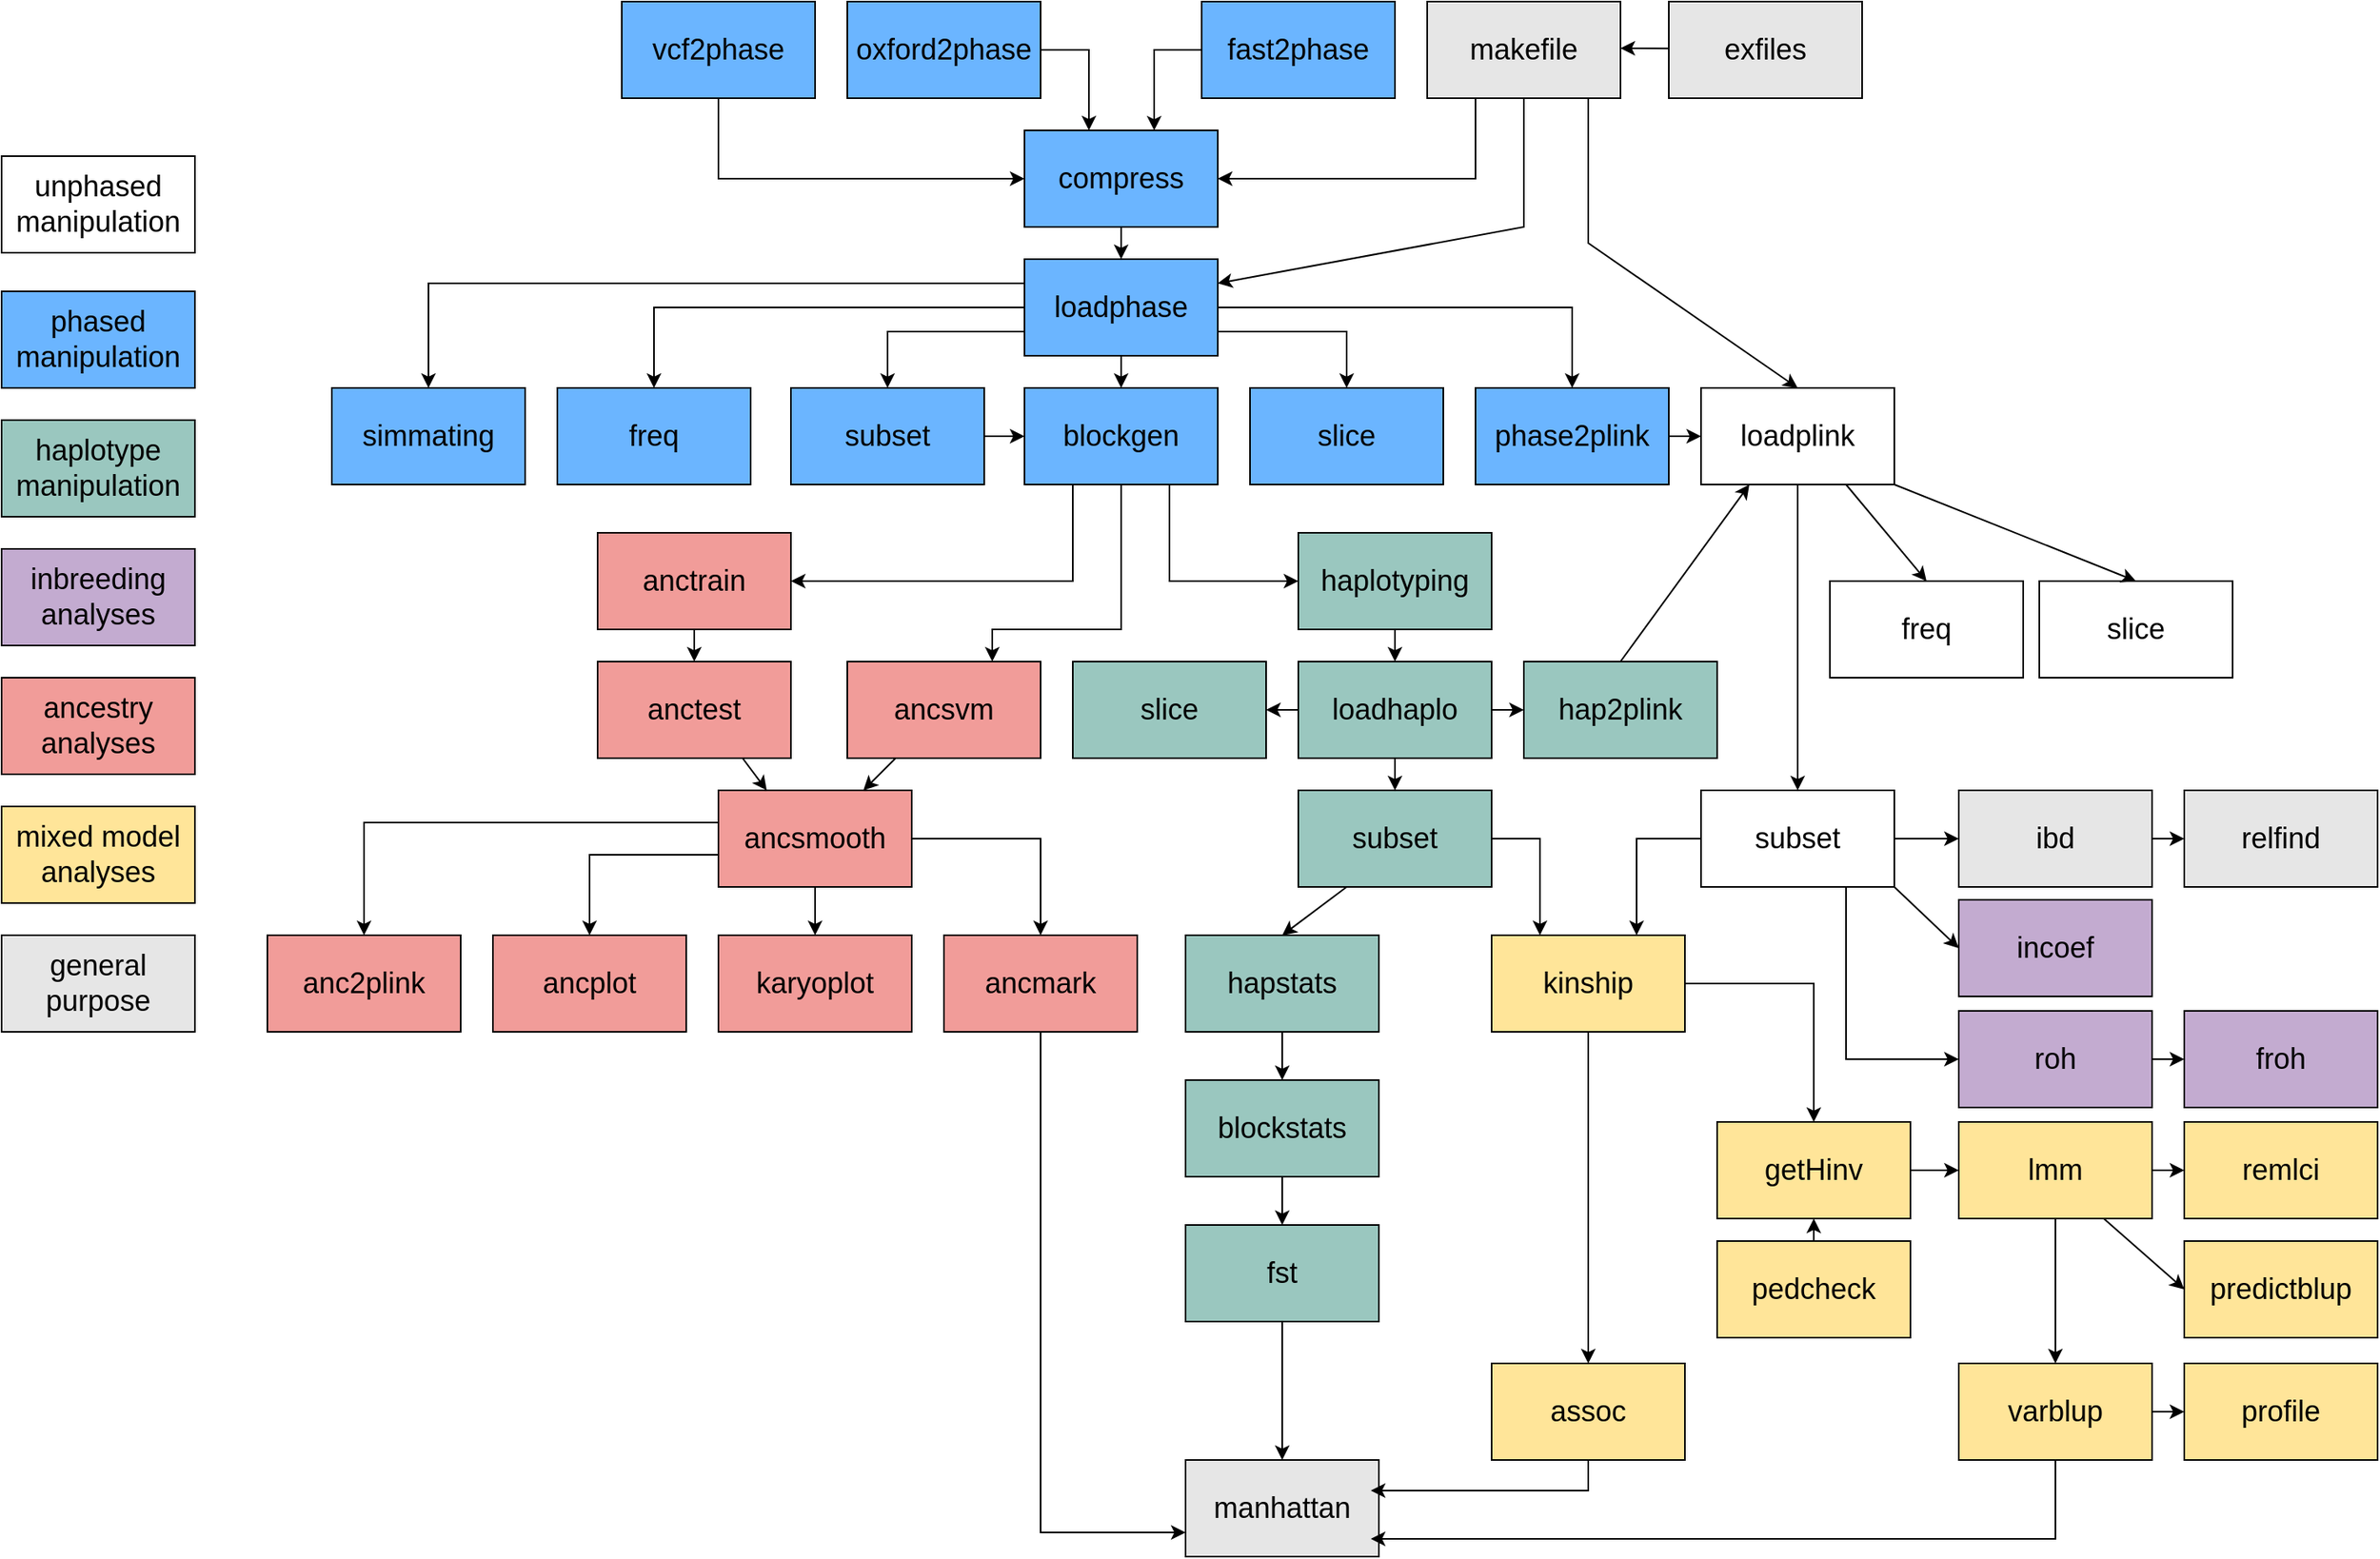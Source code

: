 <mxfile version="16.6.4" type="device"><diagram id="QX_X8f3MzkCJebXz9tnx" name="Page-1"><mxGraphModel dx="1720" dy="1129" grid="1" gridSize="10" guides="1" tooltips="1" connect="1" arrows="1" fold="1" page="1" pageScale="1" pageWidth="850" pageHeight="1100" math="0" shadow="0"><root><mxCell id="0"/><mxCell id="1" parent="0"/><mxCell id="POeb2t27RQVlVHplgw-3-40" style="edgeStyle=orthogonalEdgeStyle;rounded=0;orthogonalLoop=1;jettySize=auto;html=1;entryX=0;entryY=0.5;entryDx=0;entryDy=0;fontSize=18;" parent="1" target="POeb2t27RQVlVHplgw-3-4" edge="1"><mxGeometry relative="1" as="geometry"><Array as="points"><mxPoint x="565" y="130"/></Array><mxPoint x="565" y="80" as="sourcePoint"/></mxGeometry></mxCell><mxCell id="POeb2t27RQVlVHplgw-3-38" style="edgeStyle=orthogonalEdgeStyle;rounded=0;orthogonalLoop=1;jettySize=auto;html=1;exitX=1;exitY=0.5;exitDx=0;exitDy=0;fontSize=18;" parent="1" source="POeb2t27RQVlVHplgw-3-2" target="POeb2t27RQVlVHplgw-3-4" edge="1"><mxGeometry relative="1" as="geometry"><Array as="points"><mxPoint x="795" y="50"/></Array></mxGeometry></mxCell><mxCell id="POeb2t27RQVlVHplgw-3-2" value="oxford2phase" style="rounded=0;whiteSpace=wrap;html=1;fillColor=#6BB5FF;fontSize=18;" parent="1" vertex="1"><mxGeometry x="645" y="20" width="120" height="60" as="geometry"/></mxCell><mxCell id="POeb2t27RQVlVHplgw-3-3" value="fast2phase" style="rounded=0;whiteSpace=wrap;html=1;fillColor=#6BB5FF;fontSize=18;" parent="1" vertex="1"><mxGeometry x="865" y="20" width="120" height="60" as="geometry"/></mxCell><mxCell id="POeb2t27RQVlVHplgw-3-42" style="edgeStyle=orthogonalEdgeStyle;rounded=0;orthogonalLoop=1;jettySize=auto;html=1;exitX=0.5;exitY=1;exitDx=0;exitDy=0;entryX=0.5;entryY=0;entryDx=0;entryDy=0;fontSize=18;" parent="1" source="POeb2t27RQVlVHplgw-3-4" target="POeb2t27RQVlVHplgw-3-5" edge="1"><mxGeometry relative="1" as="geometry"/></mxCell><mxCell id="POeb2t27RQVlVHplgw-3-4" value="compress" style="rounded=0;whiteSpace=wrap;html=1;fillColor=#6BB5FF;fontSize=18;" parent="1" vertex="1"><mxGeometry x="755" y="100" width="120" height="60" as="geometry"/></mxCell><mxCell id="POeb2t27RQVlVHplgw-3-43" style="edgeStyle=orthogonalEdgeStyle;rounded=0;orthogonalLoop=1;jettySize=auto;html=1;exitX=0.5;exitY=1;exitDx=0;exitDy=0;entryX=0.5;entryY=0;entryDx=0;entryDy=0;fontSize=18;" parent="1" source="POeb2t27RQVlVHplgw-3-5" target="POeb2t27RQVlVHplgw-3-8" edge="1"><mxGeometry relative="1" as="geometry"/></mxCell><mxCell id="POeb2t27RQVlVHplgw-3-45" style="edgeStyle=orthogonalEdgeStyle;rounded=0;orthogonalLoop=1;jettySize=auto;html=1;exitX=0;exitY=0.75;exitDx=0;exitDy=0;entryX=0.5;entryY=0;entryDx=0;entryDy=0;fontSize=18;" parent="1" source="POeb2t27RQVlVHplgw-3-5" target="POeb2t27RQVlVHplgw-3-7" edge="1"><mxGeometry relative="1" as="geometry"/></mxCell><mxCell id="POeb2t27RQVlVHplgw-3-5" value="loadphase" style="rounded=0;whiteSpace=wrap;html=1;fillColor=#6BB5FF;fontSize=18;" parent="1" vertex="1"><mxGeometry x="755" y="180" width="120" height="60" as="geometry"/></mxCell><mxCell id="POeb2t27RQVlVHplgw-3-7" value="subset" style="rounded=0;whiteSpace=wrap;html=1;fillColor=#6BB5FF;fontSize=18;" parent="1" vertex="1"><mxGeometry x="610" y="260" width="120" height="60" as="geometry"/></mxCell><mxCell id="POeb2t27RQVlVHplgw-3-53" style="edgeStyle=orthogonalEdgeStyle;rounded=0;orthogonalLoop=1;jettySize=auto;html=1;exitX=0.25;exitY=1;exitDx=0;exitDy=0;entryX=1;entryY=0.5;entryDx=0;entryDy=0;fontSize=18;" parent="1" source="POeb2t27RQVlVHplgw-3-8" target="POeb2t27RQVlVHplgw-3-11" edge="1"><mxGeometry relative="1" as="geometry"><Array as="points"><mxPoint x="785" y="380"/></Array></mxGeometry></mxCell><mxCell id="POeb2t27RQVlVHplgw-3-8" value="blockgen" style="rounded=0;whiteSpace=wrap;html=1;fillColor=#6BB5FF;fontSize=18;" parent="1" vertex="1"><mxGeometry x="755" y="260" width="120" height="60" as="geometry"/></mxCell><mxCell id="POeb2t27RQVlVHplgw-3-59" style="edgeStyle=orthogonalEdgeStyle;rounded=0;orthogonalLoop=1;jettySize=auto;html=1;exitX=0.5;exitY=1;exitDx=0;exitDy=0;entryX=0.5;entryY=0;entryDx=0;entryDy=0;fontSize=18;" parent="1" source="POeb2t27RQVlVHplgw-3-10" target="POeb2t27RQVlVHplgw-3-17" edge="1"><mxGeometry relative="1" as="geometry"/></mxCell><mxCell id="POeb2t27RQVlVHplgw-3-10" value="haplotyping" style="rounded=0;whiteSpace=wrap;html=1;shadow=0;fillColor=#9AC7BF;fontSize=18;" parent="1" vertex="1"><mxGeometry x="925" y="350" width="120" height="60" as="geometry"/></mxCell><mxCell id="POeb2t27RQVlVHplgw-3-55" style="edgeStyle=orthogonalEdgeStyle;rounded=0;orthogonalLoop=1;jettySize=auto;html=1;exitX=0.5;exitY=1;exitDx=0;exitDy=0;fontSize=18;entryX=0.5;entryY=0;entryDx=0;entryDy=0;" parent="1" source="POeb2t27RQVlVHplgw-3-11" target="f0RsG4w_r5bLcKfivLVr-1" edge="1"><mxGeometry relative="1" as="geometry"/></mxCell><mxCell id="POeb2t27RQVlVHplgw-3-11" value="anctrain" style="rounded=0;whiteSpace=wrap;html=1;fillColor=#F19C99;fontSize=18;" parent="1" vertex="1"><mxGeometry x="490" y="350" width="120" height="60" as="geometry"/></mxCell><mxCell id="POeb2t27RQVlVHplgw-3-56" style="edgeStyle=orthogonalEdgeStyle;rounded=0;orthogonalLoop=1;jettySize=auto;html=1;exitX=0;exitY=1;exitDx=0;exitDy=0;entryX=0.5;entryY=0;entryDx=0;entryDy=0;fontSize=18;" parent="1" source="POeb2t27RQVlVHplgw-3-12" target="POeb2t27RQVlVHplgw-3-13" edge="1"><mxGeometry relative="1" as="geometry"><Array as="points"><mxPoint x="565" y="550"/><mxPoint x="485" y="550"/></Array></mxGeometry></mxCell><mxCell id="POeb2t27RQVlVHplgw-3-57" style="edgeStyle=orthogonalEdgeStyle;rounded=0;orthogonalLoop=1;jettySize=auto;html=1;exitX=0.5;exitY=1;exitDx=0;exitDy=0;entryX=0.5;entryY=0;entryDx=0;entryDy=0;fontSize=18;" parent="1" source="POeb2t27RQVlVHplgw-3-12" target="POeb2t27RQVlVHplgw-3-14" edge="1"><mxGeometry relative="1" as="geometry"/></mxCell><mxCell id="POeb2t27RQVlVHplgw-3-58" style="edgeStyle=orthogonalEdgeStyle;rounded=0;orthogonalLoop=1;jettySize=auto;html=1;exitX=1;exitY=0.5;exitDx=0;exitDy=0;entryX=0.5;entryY=0;entryDx=0;entryDy=0;fontSize=18;" parent="1" source="POeb2t27RQVlVHplgw-3-12" target="POeb2t27RQVlVHplgw-3-15" edge="1"><mxGeometry relative="1" as="geometry"/></mxCell><mxCell id="POeb2t27RQVlVHplgw-3-12" value="ancsmooth" style="rounded=0;whiteSpace=wrap;html=1;fillColor=#F19C99;fontSize=18;" parent="1" vertex="1"><mxGeometry x="565" y="510" width="120" height="60" as="geometry"/></mxCell><mxCell id="POeb2t27RQVlVHplgw-3-13" value="ancplot" style="rounded=0;whiteSpace=wrap;html=1;fillColor=#F19C99;fontSize=18;" parent="1" vertex="1"><mxGeometry x="425" y="600" width="120" height="60" as="geometry"/></mxCell><mxCell id="POeb2t27RQVlVHplgw-3-14" value="karyoplot" style="rounded=0;whiteSpace=wrap;html=1;fillColor=#F19C99;fontSize=18;" parent="1" vertex="1"><mxGeometry x="565" y="600" width="120" height="60" as="geometry"/></mxCell><mxCell id="POeb2t27RQVlVHplgw-3-15" value="ancmark" style="rounded=0;whiteSpace=wrap;html=1;fillColor=#F19C99;fontSize=18;" parent="1" vertex="1"><mxGeometry x="705" y="600" width="120" height="60" as="geometry"/></mxCell><mxCell id="POeb2t27RQVlVHplgw-3-16" value="manhattan" style="rounded=0;whiteSpace=wrap;html=1;fillColor=#E6E6E6;fontSize=18;" parent="1" vertex="1"><mxGeometry x="855" y="926" width="120" height="60" as="geometry"/></mxCell><mxCell id="POeb2t27RQVlVHplgw-3-60" style="edgeStyle=orthogonalEdgeStyle;rounded=0;orthogonalLoop=1;jettySize=auto;html=1;exitX=0.5;exitY=1;exitDx=0;exitDy=0;entryX=0.5;entryY=0;entryDx=0;entryDy=0;fontSize=18;" parent="1" source="POeb2t27RQVlVHplgw-3-17" target="POeb2t27RQVlVHplgw-3-23" edge="1"><mxGeometry relative="1" as="geometry"/></mxCell><mxCell id="POeb2t27RQVlVHplgw-3-17" value="loadhaplo" style="rounded=0;whiteSpace=wrap;html=1;shadow=0;fillColor=#9AC7BF;fontSize=18;" parent="1" vertex="1"><mxGeometry x="925" y="430" width="120" height="60" as="geometry"/></mxCell><mxCell id="POeb2t27RQVlVHplgw-3-18" value="slice" style="rounded=0;whiteSpace=wrap;html=1;shadow=0;fillColor=#9AC7BF;fontSize=18;" parent="1" vertex="1"><mxGeometry x="785" y="430" width="120" height="60" as="geometry"/></mxCell><mxCell id="POeb2t27RQVlVHplgw-3-63" style="edgeStyle=orthogonalEdgeStyle;rounded=0;orthogonalLoop=1;jettySize=auto;html=1;exitX=0.5;exitY=1;exitDx=0;exitDy=0;fontSize=18;" parent="1" source="POeb2t27RQVlVHplgw-3-20" target="POeb2t27RQVlVHplgw-3-21" edge="1"><mxGeometry relative="1" as="geometry"/></mxCell><mxCell id="POeb2t27RQVlVHplgw-3-67" style="edgeStyle=orthogonalEdgeStyle;rounded=0;orthogonalLoop=1;jettySize=auto;html=1;exitX=0.5;exitY=1;exitDx=0;exitDy=0;entryX=0.5;entryY=0;entryDx=0;entryDy=0;fontSize=18;" parent="1" source="POeb2t27RQVlVHplgw-3-21" target="POeb2t27RQVlVHplgw-3-22" edge="1"><mxGeometry relative="1" as="geometry"/></mxCell><mxCell id="POeb2t27RQVlVHplgw-3-21" value="blockstats" style="rounded=0;whiteSpace=wrap;html=1;shadow=0;fillColor=#9AC7BF;fontSize=18;" parent="1" vertex="1"><mxGeometry x="855" y="690" width="120" height="60" as="geometry"/></mxCell><mxCell id="POeb2t27RQVlVHplgw-3-22" value="fst" style="rounded=0;whiteSpace=wrap;html=1;shadow=0;fillColor=#9AC7BF;fontSize=18;" parent="1" vertex="1"><mxGeometry x="855" y="780" width="120" height="60" as="geometry"/></mxCell><mxCell id="POeb2t27RQVlVHplgw-3-23" value="subset" style="rounded=0;whiteSpace=wrap;html=1;shadow=0;fillColor=#9AC7BF;fontSize=18;" parent="1" vertex="1"><mxGeometry x="925" y="510" width="120" height="60" as="geometry"/></mxCell><mxCell id="POeb2t27RQVlVHplgw-3-24" value="kinship" style="rounded=0;whiteSpace=wrap;html=1;fillColor=#FFE599;fontSize=18;" parent="1" vertex="1"><mxGeometry x="1045" y="600" width="120" height="60" as="geometry"/></mxCell><mxCell id="POeb2t27RQVlVHplgw-3-75" style="edgeStyle=orthogonalEdgeStyle;rounded=0;orthogonalLoop=1;jettySize=auto;html=1;exitX=1;exitY=0.5;exitDx=0;exitDy=0;entryX=0;entryY=0.5;entryDx=0;entryDy=0;fontSize=18;" parent="1" source="POeb2t27RQVlVHplgw-3-27" target="POeb2t27RQVlVHplgw-3-28" edge="1"><mxGeometry relative="1" as="geometry"/></mxCell><mxCell id="POeb2t27RQVlVHplgw-3-27" value="varblup" style="rounded=0;whiteSpace=wrap;html=1;fillColor=#FFE599;fontSize=18;" parent="1" vertex="1"><mxGeometry x="1335" y="866" width="120" height="60" as="geometry"/></mxCell><mxCell id="POeb2t27RQVlVHplgw-3-28" value="profile" style="rounded=0;whiteSpace=wrap;html=1;fillColor=#FFE599;fontSize=18;" parent="1" vertex="1"><mxGeometry x="1475" y="866" width="120" height="60" as="geometry"/></mxCell><mxCell id="POeb2t27RQVlVHplgw-3-29" value="lmm" style="rounded=0;whiteSpace=wrap;html=1;fillColor=#FFE599;fontSize=18;" parent="1" vertex="1"><mxGeometry x="1335" y="716" width="120" height="60" as="geometry"/></mxCell><mxCell id="POeb2t27RQVlVHplgw-3-76" style="edgeStyle=orthogonalEdgeStyle;rounded=0;orthogonalLoop=1;jettySize=auto;html=1;exitX=1;exitY=0.5;exitDx=0;exitDy=0;entryX=0;entryY=0.5;entryDx=0;entryDy=0;fontSize=18;" parent="1" source="POeb2t27RQVlVHplgw-3-30" target="POeb2t27RQVlVHplgw-3-29" edge="1"><mxGeometry relative="1" as="geometry"/></mxCell><mxCell id="POeb2t27RQVlVHplgw-3-30" value="getHinv" style="rounded=0;whiteSpace=wrap;html=1;fillColor=#FFE599;fontSize=18;" parent="1" vertex="1"><mxGeometry x="1185" y="716" width="120" height="60" as="geometry"/></mxCell><mxCell id="POeb2t27RQVlVHplgw-3-31" value="assoc" style="rounded=0;whiteSpace=wrap;html=1;fillColor=#FFE599;fontSize=18;" parent="1" vertex="1"><mxGeometry x="1045" y="866" width="120" height="60" as="geometry"/></mxCell><mxCell id="POeb2t27RQVlVHplgw-3-95" value="phased&lt;br&gt;manipulation" style="rounded=0;whiteSpace=wrap;html=1;fillColor=#6BB5FF;fontSize=18;" parent="1" vertex="1"><mxGeometry x="120" y="200" width="120" height="60" as="geometry"/></mxCell><mxCell id="POeb2t27RQVlVHplgw-3-96" value="ancestry analyses" style="rounded=0;whiteSpace=wrap;html=1;fillColor=#F19C99;fontSize=18;" parent="1" vertex="1"><mxGeometry x="120" y="440" width="120" height="60" as="geometry"/></mxCell><mxCell id="POeb2t27RQVlVHplgw-3-97" value="haplotype&lt;br&gt;manipulation" style="rounded=0;whiteSpace=wrap;html=1;shadow=0;fillColor=#9AC7BF;fontSize=18;" parent="1" vertex="1"><mxGeometry x="120" y="280" width="120" height="60" as="geometry"/></mxCell><mxCell id="POeb2t27RQVlVHplgw-3-98" value="mixed model analyses" style="rounded=0;whiteSpace=wrap;html=1;fillColor=#FFE599;fontSize=18;" parent="1" vertex="1"><mxGeometry x="120" y="520" width="120" height="60" as="geometry"/></mxCell><mxCell id="POeb2t27RQVlVHplgw-3-99" value="general purpose" style="rounded=0;whiteSpace=wrap;html=1;fillColor=#E6E6E6;fontSize=18;" parent="1" vertex="1"><mxGeometry x="120" y="600" width="120" height="60" as="geometry"/></mxCell><mxCell id="HH6pCm01p-pz0Nobk4by-1" value="makefile" style="rounded=0;whiteSpace=wrap;html=1;fillColor=#E6E6E6;fontSize=18;" parent="1" vertex="1"><mxGeometry x="1005" y="20" width="120" height="60" as="geometry"/></mxCell><mxCell id="HH6pCm01p-pz0Nobk4by-2" style="edgeStyle=orthogonalEdgeStyle;rounded=0;orthogonalLoop=1;jettySize=auto;html=1;exitX=0.25;exitY=1;exitDx=0;exitDy=0;entryX=1;entryY=0.5;entryDx=0;entryDy=0;fontSize=18;" parent="1" source="HH6pCm01p-pz0Nobk4by-1" target="POeb2t27RQVlVHplgw-3-4" edge="1"><mxGeometry relative="1" as="geometry"><mxPoint x="1105" y="115" as="sourcePoint"/><mxPoint x="1020" y="165" as="targetPoint"/></mxGeometry></mxCell><mxCell id="HH6pCm01p-pz0Nobk4by-5" style="edgeStyle=orthogonalEdgeStyle;rounded=0;orthogonalLoop=1;jettySize=auto;html=1;exitX=0;exitY=0.5;exitDx=0;exitDy=0;fontSize=18;entryX=0.671;entryY=0.001;entryDx=0;entryDy=0;entryPerimeter=0;" parent="1" source="POeb2t27RQVlVHplgw-3-3" target="POeb2t27RQVlVHplgw-3-4" edge="1"><mxGeometry relative="1" as="geometry"><mxPoint x="815" y="50" as="sourcePoint"/><mxPoint x="827" y="90" as="targetPoint"/><Array as="points"><mxPoint x="836" y="50"/></Array></mxGeometry></mxCell><mxCell id="E7rz3GvTKsfJ2F4Y0HqE-1" value="anc2plink" style="rounded=0;whiteSpace=wrap;html=1;fillColor=#F19C99;fontSize=18;" parent="1" vertex="1"><mxGeometry x="285" y="600" width="120" height="60" as="geometry"/></mxCell><mxCell id="E7rz3GvTKsfJ2F4Y0HqE-2" style="edgeStyle=orthogonalEdgeStyle;rounded=0;orthogonalLoop=1;jettySize=auto;html=1;entryX=0.5;entryY=0;entryDx=0;entryDy=0;fontSize=18;" parent="1" target="E7rz3GvTKsfJ2F4Y0HqE-1" edge="1"><mxGeometry relative="1" as="geometry"><Array as="points"><mxPoint x="565" y="530"/><mxPoint x="345" y="530"/></Array><mxPoint x="565" y="530" as="sourcePoint"/><mxPoint x="485" y="470" as="targetPoint"/></mxGeometry></mxCell><mxCell id="f0RsG4w_r5bLcKfivLVr-1" value="anctest" style="rounded=0;whiteSpace=wrap;html=1;fillColor=#F19C99;fontSize=18;" parent="1" vertex="1"><mxGeometry x="490" y="430" width="120" height="60" as="geometry"/></mxCell><mxCell id="f0RsG4w_r5bLcKfivLVr-4" value="ancsvm" style="rounded=0;whiteSpace=wrap;html=1;fillColor=#F19C99;fontSize=18;" parent="1" vertex="1"><mxGeometry x="645" y="430" width="120" height="60" as="geometry"/></mxCell><mxCell id="f0RsG4w_r5bLcKfivLVr-8" style="edgeStyle=orthogonalEdgeStyle;rounded=0;orthogonalLoop=1;jettySize=auto;html=1;exitX=0.5;exitY=1;exitDx=0;exitDy=0;entryX=0.75;entryY=0;entryDx=0;entryDy=0;fontSize=18;" parent="1" source="POeb2t27RQVlVHplgw-3-8" target="f0RsG4w_r5bLcKfivLVr-4" edge="1"><mxGeometry relative="1" as="geometry"><mxPoint x="798.92" y="320" as="sourcePoint"/><mxPoint x="625.0" y="380" as="targetPoint"/><Array as="points"><mxPoint x="815" y="410"/><mxPoint x="735" y="410"/></Array></mxGeometry></mxCell><mxCell id="f0RsG4w_r5bLcKfivLVr-12" value="" style="endArrow=classic;html=1;entryX=0.25;entryY=0;entryDx=0;entryDy=0;exitX=0.75;exitY=1;exitDx=0;exitDy=0;" parent="1" source="f0RsG4w_r5bLcKfivLVr-1" target="POeb2t27RQVlVHplgw-3-12" edge="1"><mxGeometry width="50" height="50" relative="1" as="geometry"><mxPoint x="585" y="490" as="sourcePoint"/><mxPoint x="635" y="440" as="targetPoint"/></mxGeometry></mxCell><mxCell id="f0RsG4w_r5bLcKfivLVr-13" value="" style="endArrow=classic;html=1;entryX=0.75;entryY=0;entryDx=0;entryDy=0;exitX=0.25;exitY=1;exitDx=0;exitDy=0;" parent="1" source="f0RsG4w_r5bLcKfivLVr-4" target="POeb2t27RQVlVHplgw-3-12" edge="1"><mxGeometry width="50" height="50" relative="1" as="geometry"><mxPoint x="645" y="510" as="sourcePoint"/><mxPoint x="695" y="460" as="targetPoint"/></mxGeometry></mxCell><mxCell id="iTD4pwH6xwFsFZzVIsax-1" value="phase2plink" style="rounded=0;whiteSpace=wrap;html=1;fillColor=#6BB5FF;fontSize=18;" parent="1" vertex="1"><mxGeometry x="1035" y="260" width="120" height="60" as="geometry"/></mxCell><mxCell id="iTD4pwH6xwFsFZzVIsax-4" value="exfiles" style="rounded=0;whiteSpace=wrap;html=1;fillColor=#E6E6E6;fontSize=18;" parent="1" vertex="1"><mxGeometry x="1155" y="20" width="120" height="60" as="geometry"/></mxCell><mxCell id="iTD4pwH6xwFsFZzVIsax-7" value="" style="endArrow=classic;html=1;rounded=0;" parent="1" edge="1"><mxGeometry width="50" height="50" relative="1" as="geometry"><mxPoint x="1155" y="49.09" as="sourcePoint"/><mxPoint x="1125" y="49" as="targetPoint"/></mxGeometry></mxCell><mxCell id="iTD4pwH6xwFsFZzVIsax-8" value="unphased&lt;br&gt;manipulation" style="rounded=0;whiteSpace=wrap;html=1;fillColor=#FFFFFF;fontSize=18;" parent="1" vertex="1"><mxGeometry x="120" y="116" width="120" height="60" as="geometry"/></mxCell><mxCell id="iTD4pwH6xwFsFZzVIsax-9" value="loadplink" style="rounded=0;whiteSpace=wrap;html=1;fontSize=18;" parent="1" vertex="1"><mxGeometry x="1175" y="260" width="120" height="60" as="geometry"/></mxCell><mxCell id="iTD4pwH6xwFsFZzVIsax-10" value="vcf2phase" style="rounded=0;whiteSpace=wrap;html=1;fillColor=#6BB5FF;fontSize=18;" parent="1" vertex="1"><mxGeometry x="505" y="20" width="120" height="60" as="geometry"/></mxCell><mxCell id="iTD4pwH6xwFsFZzVIsax-17" value="" style="endArrow=classic;html=1;rounded=0;exitX=0.75;exitY=1;exitDx=0;exitDy=0;entryX=0;entryY=0.5;entryDx=0;entryDy=0;" parent="1" source="POeb2t27RQVlVHplgw-3-8" target="POeb2t27RQVlVHplgw-3-10" edge="1"><mxGeometry width="50" height="50" relative="1" as="geometry"><mxPoint x="860" y="320" as="sourcePoint"/><mxPoint x="860" y="350" as="targetPoint"/><Array as="points"><mxPoint x="845" y="380"/></Array></mxGeometry></mxCell><mxCell id="iTD4pwH6xwFsFZzVIsax-18" value="freq" style="rounded=0;whiteSpace=wrap;html=1;fillColor=#6BB5FF;fontSize=18;" parent="1" vertex="1"><mxGeometry x="465" y="260" width="120" height="60" as="geometry"/></mxCell><mxCell id="POeb2t27RQVlVHplgw-3-20" value="hapstats" style="rounded=0;whiteSpace=wrap;html=1;shadow=0;fillColor=#9AC7BF;fontSize=18;" parent="1" vertex="1"><mxGeometry x="855" y="600" width="120" height="60" as="geometry"/></mxCell><mxCell id="iTD4pwH6xwFsFZzVIsax-26" value="" style="endArrow=classic;html=1;rounded=0;exitX=0;exitY=0.5;exitDx=0;exitDy=0;entryX=0.5;entryY=0;entryDx=0;entryDy=0;" parent="1" source="POeb2t27RQVlVHplgw-3-5" target="iTD4pwH6xwFsFZzVIsax-18" edge="1"><mxGeometry width="50" height="50" relative="1" as="geometry"><mxPoint x="885" y="440" as="sourcePoint"/><mxPoint x="935" y="390" as="targetPoint"/><Array as="points"><mxPoint x="525" y="210"/></Array></mxGeometry></mxCell><mxCell id="iTD4pwH6xwFsFZzVIsax-33" value="" style="endArrow=classic;html=1;rounded=0;exitX=0;exitY=0.5;exitDx=0;exitDy=0;entryX=1;entryY=0.5;entryDx=0;entryDy=0;" parent="1" source="POeb2t27RQVlVHplgw-3-17" edge="1"><mxGeometry width="50" height="50" relative="1" as="geometry"><mxPoint x="955" y="580" as="sourcePoint"/><mxPoint x="905" y="460" as="targetPoint"/></mxGeometry></mxCell><mxCell id="iTD4pwH6xwFsFZzVIsax-37" value="slice" style="rounded=0;whiteSpace=wrap;html=1;fillColor=#6BB5FF;fontSize=18;" parent="1" vertex="1"><mxGeometry x="895" y="260" width="120" height="60" as="geometry"/></mxCell><mxCell id="iTD4pwH6xwFsFZzVIsax-38" value="simmating" style="rounded=0;whiteSpace=wrap;html=1;fillColor=#6BB5FF;fontSize=18;" parent="1" vertex="1"><mxGeometry x="325" y="260" width="120" height="60" as="geometry"/></mxCell><mxCell id="iTD4pwH6xwFsFZzVIsax-39" value="" style="endArrow=classic;html=1;rounded=0;exitX=0;exitY=0.25;exitDx=0;exitDy=0;entryX=0.5;entryY=0;entryDx=0;entryDy=0;" parent="1" source="POeb2t27RQVlVHplgw-3-5" target="iTD4pwH6xwFsFZzVIsax-38" edge="1"><mxGeometry width="50" height="50" relative="1" as="geometry"><mxPoint x="875" y="530" as="sourcePoint"/><mxPoint x="925" y="480" as="targetPoint"/><Array as="points"><mxPoint x="385" y="195"/></Array></mxGeometry></mxCell><mxCell id="iTD4pwH6xwFsFZzVIsax-40" value="" style="endArrow=classic;html=1;rounded=0;exitX=1;exitY=0.75;exitDx=0;exitDy=0;entryX=0.5;entryY=0;entryDx=0;entryDy=0;" parent="1" source="POeb2t27RQVlVHplgw-3-5" target="iTD4pwH6xwFsFZzVIsax-37" edge="1"><mxGeometry width="50" height="50" relative="1" as="geometry"><mxPoint x="875" y="530" as="sourcePoint"/><mxPoint x="925" y="480" as="targetPoint"/><Array as="points"><mxPoint x="955" y="225"/></Array></mxGeometry></mxCell><mxCell id="iTD4pwH6xwFsFZzVIsax-41" value="" style="endArrow=classic;html=1;rounded=0;exitX=1;exitY=0.5;exitDx=0;exitDy=0;entryX=0.5;entryY=0;entryDx=0;entryDy=0;" parent="1" source="POeb2t27RQVlVHplgw-3-5" target="iTD4pwH6xwFsFZzVIsax-1" edge="1"><mxGeometry width="50" height="50" relative="1" as="geometry"><mxPoint x="875" y="530" as="sourcePoint"/><mxPoint x="925" y="480" as="targetPoint"/><Array as="points"><mxPoint x="1095" y="210"/></Array></mxGeometry></mxCell><mxCell id="iTD4pwH6xwFsFZzVIsax-42" value="" style="endArrow=classic;html=1;rounded=0;entryX=0.5;entryY=0;entryDx=0;entryDy=0;" parent="1" target="iTD4pwH6xwFsFZzVIsax-9" edge="1"><mxGeometry width="50" height="50" relative="1" as="geometry"><mxPoint x="1105" y="80" as="sourcePoint"/><mxPoint x="925" y="480" as="targetPoint"/><Array as="points"><mxPoint x="1105" y="170"/></Array></mxGeometry></mxCell><mxCell id="iTD4pwH6xwFsFZzVIsax-43" value="" style="endArrow=classic;html=1;rounded=0;exitX=1;exitY=0.5;exitDx=0;exitDy=0;entryX=0;entryY=0.5;entryDx=0;entryDy=0;" parent="1" source="iTD4pwH6xwFsFZzVIsax-1" target="iTD4pwH6xwFsFZzVIsax-9" edge="1"><mxGeometry width="50" height="50" relative="1" as="geometry"><mxPoint x="875" y="530" as="sourcePoint"/><mxPoint x="925" y="480" as="targetPoint"/></mxGeometry></mxCell><mxCell id="iTD4pwH6xwFsFZzVIsax-44" value="subset" style="rounded=0;whiteSpace=wrap;html=1;fontSize=18;" parent="1" vertex="1"><mxGeometry x="1175" y="510" width="120" height="60" as="geometry"/></mxCell><mxCell id="iTD4pwH6xwFsFZzVIsax-45" value="" style="endArrow=classic;html=1;rounded=0;exitX=0.5;exitY=1;exitDx=0;exitDy=0;" parent="1" source="iTD4pwH6xwFsFZzVIsax-9" target="iTD4pwH6xwFsFZzVIsax-44" edge="1"><mxGeometry width="50" height="50" relative="1" as="geometry"><mxPoint x="885" y="530" as="sourcePoint"/><mxPoint x="935" y="480" as="targetPoint"/></mxGeometry></mxCell><mxCell id="iTD4pwH6xwFsFZzVIsax-46" value="" style="endArrow=classic;html=1;rounded=0;exitX=0.25;exitY=1;exitDx=0;exitDy=0;entryX=0.5;entryY=0;entryDx=0;entryDy=0;" parent="1" source="POeb2t27RQVlVHplgw-3-23" target="POeb2t27RQVlVHplgw-3-20" edge="1"><mxGeometry width="50" height="50" relative="1" as="geometry"><mxPoint x="885" y="530" as="sourcePoint"/><mxPoint x="935" y="480" as="targetPoint"/></mxGeometry></mxCell><mxCell id="iTD4pwH6xwFsFZzVIsax-47" value="" style="endArrow=classic;html=1;rounded=0;exitX=1;exitY=0.5;exitDx=0;exitDy=0;entryX=0.25;entryY=0;entryDx=0;entryDy=0;" parent="1" source="POeb2t27RQVlVHplgw-3-23" target="POeb2t27RQVlVHplgw-3-24" edge="1"><mxGeometry width="50" height="50" relative="1" as="geometry"><mxPoint x="885" y="530" as="sourcePoint"/><mxPoint x="935" y="480" as="targetPoint"/><Array as="points"><mxPoint x="1075" y="540"/></Array></mxGeometry></mxCell><mxCell id="iTD4pwH6xwFsFZzVIsax-48" value="" style="endArrow=classic;html=1;rounded=0;exitX=0;exitY=0.5;exitDx=0;exitDy=0;entryX=0.75;entryY=0;entryDx=0;entryDy=0;" parent="1" source="iTD4pwH6xwFsFZzVIsax-44" target="POeb2t27RQVlVHplgw-3-24" edge="1"><mxGeometry width="50" height="50" relative="1" as="geometry"><mxPoint x="885" y="530" as="sourcePoint"/><mxPoint x="935" y="480" as="targetPoint"/><Array as="points"><mxPoint x="1135" y="540"/></Array></mxGeometry></mxCell><mxCell id="iTD4pwH6xwFsFZzVIsax-49" value="" style="endArrow=classic;html=1;rounded=0;exitX=0.5;exitY=1;exitDx=0;exitDy=0;entryX=0.5;entryY=0;entryDx=0;entryDy=0;" parent="1" source="POeb2t27RQVlVHplgw-3-24" target="POeb2t27RQVlVHplgw-3-31" edge="1"><mxGeometry width="50" height="50" relative="1" as="geometry"><mxPoint x="885" y="660" as="sourcePoint"/><mxPoint x="1105" y="690" as="targetPoint"/><Array as="points"/></mxGeometry></mxCell><mxCell id="iTD4pwH6xwFsFZzVIsax-50" value="" style="endArrow=classic;html=1;rounded=0;exitX=1;exitY=0.5;exitDx=0;exitDy=0;entryX=0.5;entryY=0;entryDx=0;entryDy=0;" parent="1" source="POeb2t27RQVlVHplgw-3-24" target="POeb2t27RQVlVHplgw-3-30" edge="1"><mxGeometry width="50" height="50" relative="1" as="geometry"><mxPoint x="1205" y="840" as="sourcePoint"/><mxPoint x="1255" y="790" as="targetPoint"/><Array as="points"><mxPoint x="1245" y="630"/></Array></mxGeometry></mxCell><mxCell id="iTD4pwH6xwFsFZzVIsax-51" value="" style="endArrow=classic;html=1;rounded=0;entryX=0.5;entryY=0;entryDx=0;entryDy=0;" parent="1" source="POeb2t27RQVlVHplgw-3-29" target="POeb2t27RQVlVHplgw-3-27" edge="1"><mxGeometry width="50" height="50" relative="1" as="geometry"><mxPoint x="1395" y="846" as="sourcePoint"/><mxPoint x="1115" y="676" as="targetPoint"/></mxGeometry></mxCell><mxCell id="iTD4pwH6xwFsFZzVIsax-53" value="" style="endArrow=classic;html=1;rounded=0;exitX=0.5;exitY=1;exitDx=0;exitDy=0;" parent="1" source="POeb2t27RQVlVHplgw-3-31" edge="1"><mxGeometry width="50" height="50" relative="1" as="geometry"><mxPoint x="875" y="550" as="sourcePoint"/><mxPoint x="970" y="945" as="targetPoint"/><Array as="points"><mxPoint x="1105" y="945"/></Array></mxGeometry></mxCell><mxCell id="iTD4pwH6xwFsFZzVIsax-54" value="" style="endArrow=classic;html=1;rounded=0;exitX=0.5;exitY=1;exitDx=0;exitDy=0;" parent="1" source="POeb2t27RQVlVHplgw-3-27" edge="1"><mxGeometry width="50" height="50" relative="1" as="geometry"><mxPoint x="875" y="550" as="sourcePoint"/><mxPoint x="970" y="975" as="targetPoint"/><Array as="points"><mxPoint x="1395" y="975"/></Array></mxGeometry></mxCell><mxCell id="iTD4pwH6xwFsFZzVIsax-55" value="remlci" style="rounded=0;whiteSpace=wrap;html=1;fillColor=#FFE599;fontSize=18;" parent="1" vertex="1"><mxGeometry x="1475" y="716" width="120" height="60" as="geometry"/></mxCell><mxCell id="iTD4pwH6xwFsFZzVIsax-56" value="" style="endArrow=classic;html=1;rounded=0;exitX=1;exitY=0.5;exitDx=0;exitDy=0;entryX=0;entryY=0.5;entryDx=0;entryDy=0;" parent="1" source="POeb2t27RQVlVHplgw-3-29" target="iTD4pwH6xwFsFZzVIsax-55" edge="1"><mxGeometry width="50" height="50" relative="1" as="geometry"><mxPoint x="1295" y="596" as="sourcePoint"/><mxPoint x="1345" y="546" as="targetPoint"/></mxGeometry></mxCell><mxCell id="iTD4pwH6xwFsFZzVIsax-57" value="inbreeding analyses" style="rounded=0;whiteSpace=wrap;html=1;fillColor=#C3ABD0;fontSize=18;" parent="1" vertex="1"><mxGeometry x="120" y="360" width="120" height="60" as="geometry"/></mxCell><mxCell id="iTD4pwH6xwFsFZzVIsax-58" value="roh" style="rounded=0;whiteSpace=wrap;html=1;fontSize=18;fillColor=#C3ABD0;" parent="1" vertex="1"><mxGeometry x="1335" y="647" width="120" height="60" as="geometry"/></mxCell><mxCell id="iTD4pwH6xwFsFZzVIsax-59" value="froh" style="rounded=0;whiteSpace=wrap;html=1;fontSize=18;fillColor=#C3ABD0;" parent="1" vertex="1"><mxGeometry x="1475" y="647" width="120" height="60" as="geometry"/></mxCell><mxCell id="iTD4pwH6xwFsFZzVIsax-60" value="" style="endArrow=classic;html=1;rounded=0;entryX=0;entryY=0.5;entryDx=0;entryDy=0;exitX=0.75;exitY=1;exitDx=0;exitDy=0;" parent="1" source="iTD4pwH6xwFsFZzVIsax-44" target="iTD4pwH6xwFsFZzVIsax-58" edge="1"><mxGeometry width="50" height="50" relative="1" as="geometry"><mxPoint x="1295" y="610" as="sourcePoint"/><mxPoint x="995" y="670" as="targetPoint"/><Array as="points"><mxPoint x="1265" y="677"/></Array></mxGeometry></mxCell><mxCell id="iTD4pwH6xwFsFZzVIsax-61" value="" style="endArrow=classic;html=1;rounded=0;exitX=1;exitY=0.5;exitDx=0;exitDy=0;entryX=0;entryY=0.5;entryDx=0;entryDy=0;" parent="1" source="iTD4pwH6xwFsFZzVIsax-58" target="iTD4pwH6xwFsFZzVIsax-59" edge="1"><mxGeometry width="50" height="50" relative="1" as="geometry"><mxPoint x="945" y="727" as="sourcePoint"/><mxPoint x="995" y="677" as="targetPoint"/></mxGeometry></mxCell><mxCell id="iTD4pwH6xwFsFZzVIsax-62" value="hap2plink" style="rounded=0;whiteSpace=wrap;html=1;shadow=0;fillColor=#9AC7BF;fontSize=18;" parent="1" vertex="1"><mxGeometry x="1065" y="430" width="120" height="60" as="geometry"/></mxCell><mxCell id="iTD4pwH6xwFsFZzVIsax-63" value="" style="endArrow=classic;html=1;rounded=0;exitX=1;exitY=0.5;exitDx=0;exitDy=0;" parent="1" source="POeb2t27RQVlVHplgw-3-17" edge="1"><mxGeometry width="50" height="50" relative="1" as="geometry"><mxPoint x="1155" y="540" as="sourcePoint"/><mxPoint x="1065" y="460" as="targetPoint"/></mxGeometry></mxCell><mxCell id="iTD4pwH6xwFsFZzVIsax-64" value="freq" style="rounded=0;whiteSpace=wrap;html=1;fontSize=18;" parent="1" vertex="1"><mxGeometry x="1255" y="380" width="120" height="60" as="geometry"/></mxCell><mxCell id="iTD4pwH6xwFsFZzVIsax-65" value="slice" style="rounded=0;whiteSpace=wrap;html=1;fontSize=18;" parent="1" vertex="1"><mxGeometry x="1385" y="380" width="120" height="60" as="geometry"/></mxCell><mxCell id="iTD4pwH6xwFsFZzVIsax-66" value="" style="endArrow=classic;html=1;rounded=0;exitX=0.75;exitY=1;exitDx=0;exitDy=0;entryX=0.5;entryY=0;entryDx=0;entryDy=0;" parent="1" source="iTD4pwH6xwFsFZzVIsax-9" target="iTD4pwH6xwFsFZzVIsax-64" edge="1"><mxGeometry width="50" height="50" relative="1" as="geometry"><mxPoint x="1155" y="540" as="sourcePoint"/><mxPoint x="1205" y="490" as="targetPoint"/></mxGeometry></mxCell><mxCell id="iTD4pwH6xwFsFZzVIsax-67" value="" style="endArrow=classic;html=1;rounded=0;exitX=1;exitY=1;exitDx=0;exitDy=0;entryX=0.5;entryY=0;entryDx=0;entryDy=0;" parent="1" source="iTD4pwH6xwFsFZzVIsax-9" target="iTD4pwH6xwFsFZzVIsax-65" edge="1"><mxGeometry width="50" height="50" relative="1" as="geometry"><mxPoint x="1155" y="540" as="sourcePoint"/><mxPoint x="1205" y="490" as="targetPoint"/></mxGeometry></mxCell><mxCell id="JQd9JiwAwydBI1GdzDRs-1" value="" style="endArrow=classic;html=1;rounded=0;exitX=0.5;exitY=1;exitDx=0;exitDy=0;entryX=1;entryY=0.25;entryDx=0;entryDy=0;" edge="1" parent="1" source="HH6pCm01p-pz0Nobk4by-1" target="POeb2t27RQVlVHplgw-3-5"><mxGeometry width="50" height="50" relative="1" as="geometry"><mxPoint x="915" y="590" as="sourcePoint"/><mxPoint x="965" y="540" as="targetPoint"/><Array as="points"><mxPoint x="1065" y="160"/></Array></mxGeometry></mxCell><mxCell id="JQd9JiwAwydBI1GdzDRs-2" value="" style="endArrow=classic;html=1;rounded=0;exitX=1;exitY=0.5;exitDx=0;exitDy=0;entryX=0;entryY=0.5;entryDx=0;entryDy=0;" edge="1" parent="1" source="POeb2t27RQVlVHplgw-3-7" target="POeb2t27RQVlVHplgw-3-8"><mxGeometry width="50" height="50" relative="1" as="geometry"><mxPoint x="915" y="590" as="sourcePoint"/><mxPoint x="965" y="540" as="targetPoint"/></mxGeometry></mxCell><mxCell id="JQd9JiwAwydBI1GdzDRs-3" value="" style="endArrow=classic;html=1;rounded=0;exitX=0.5;exitY=0;exitDx=0;exitDy=0;entryX=0.25;entryY=1;entryDx=0;entryDy=0;" edge="1" parent="1" source="iTD4pwH6xwFsFZzVIsax-62" target="iTD4pwH6xwFsFZzVIsax-9"><mxGeometry width="50" height="50" relative="1" as="geometry"><mxPoint x="915" y="590" as="sourcePoint"/><mxPoint x="965" y="540" as="targetPoint"/></mxGeometry></mxCell><mxCell id="JQd9JiwAwydBI1GdzDRs-4" value="predictblup" style="rounded=0;whiteSpace=wrap;html=1;fillColor=#FFE599;fontSize=18;" vertex="1" parent="1"><mxGeometry x="1475" y="790" width="120" height="60" as="geometry"/></mxCell><mxCell id="JQd9JiwAwydBI1GdzDRs-5" value="" style="endArrow=classic;html=1;rounded=0;exitX=0.75;exitY=1;exitDx=0;exitDy=0;entryX=0;entryY=0.5;entryDx=0;entryDy=0;" edge="1" parent="1" source="POeb2t27RQVlVHplgw-3-29" target="JQd9JiwAwydBI1GdzDRs-4"><mxGeometry width="50" height="50" relative="1" as="geometry"><mxPoint x="915" y="616" as="sourcePoint"/><mxPoint x="965" y="566" as="targetPoint"/></mxGeometry></mxCell><mxCell id="JQd9JiwAwydBI1GdzDRs-6" value="pedcheck" style="rounded=0;whiteSpace=wrap;html=1;fillColor=#FFE599;fontSize=18;" vertex="1" parent="1"><mxGeometry x="1185" y="790" width="120" height="60" as="geometry"/></mxCell><mxCell id="JQd9JiwAwydBI1GdzDRs-7" value="" style="endArrow=classic;html=1;rounded=0;exitX=0.5;exitY=0;exitDx=0;exitDy=0;entryX=0.5;entryY=1;entryDx=0;entryDy=0;" edge="1" parent="1" source="JQd9JiwAwydBI1GdzDRs-6" target="POeb2t27RQVlVHplgw-3-30"><mxGeometry width="50" height="50" relative="1" as="geometry"><mxPoint x="915" y="616" as="sourcePoint"/><mxPoint x="965" y="566" as="targetPoint"/></mxGeometry></mxCell><mxCell id="JQd9JiwAwydBI1GdzDRs-8" value="" style="endArrow=classic;html=1;rounded=0;exitX=0.5;exitY=1;exitDx=0;exitDy=0;" edge="1" parent="1" source="POeb2t27RQVlVHplgw-3-22" target="POeb2t27RQVlVHplgw-3-16"><mxGeometry width="50" height="50" relative="1" as="geometry"><mxPoint x="906" y="830" as="sourcePoint"/><mxPoint x="915" y="930" as="targetPoint"/></mxGeometry></mxCell><mxCell id="JQd9JiwAwydBI1GdzDRs-10" value="ibd" style="rounded=0;whiteSpace=wrap;html=1;fontSize=18;fillColor=#E6E6E6;" vertex="1" parent="1"><mxGeometry x="1335" y="510" width="120" height="60" as="geometry"/></mxCell><mxCell id="JQd9JiwAwydBI1GdzDRs-13" value="relfind" style="rounded=0;whiteSpace=wrap;html=1;fontSize=18;fillColor=#E6E6E6;" vertex="1" parent="1"><mxGeometry x="1475" y="510" width="120" height="60" as="geometry"/></mxCell><mxCell id="JQd9JiwAwydBI1GdzDRs-14" value="" style="endArrow=classic;html=1;rounded=0;exitX=1;exitY=0.5;exitDx=0;exitDy=0;entryX=0;entryY=0.5;entryDx=0;entryDy=0;" edge="1" parent="1" source="JQd9JiwAwydBI1GdzDRs-10" target="JQd9JiwAwydBI1GdzDRs-13"><mxGeometry width="50" height="50" relative="1" as="geometry"><mxPoint x="915" y="590" as="sourcePoint"/><mxPoint x="965" y="540" as="targetPoint"/></mxGeometry></mxCell><mxCell id="JQd9JiwAwydBI1GdzDRs-16" value="" style="endArrow=classic;html=1;rounded=0;entryX=0;entryY=0.75;entryDx=0;entryDy=0;exitX=0.5;exitY=1;exitDx=0;exitDy=0;" edge="1" parent="1" source="POeb2t27RQVlVHplgw-3-15" target="POeb2t27RQVlVHplgw-3-16"><mxGeometry width="50" height="50" relative="1" as="geometry"><mxPoint x="760" y="650" as="sourcePoint"/><mxPoint x="765" y="970" as="targetPoint"/><Array as="points"><mxPoint x="765" y="971"/></Array></mxGeometry></mxCell><mxCell id="JQd9JiwAwydBI1GdzDRs-17" value="incoef" style="rounded=0;whiteSpace=wrap;html=1;fontSize=18;fillColor=#C3ABD0;" vertex="1" parent="1"><mxGeometry x="1335" y="578" width="120" height="60" as="geometry"/></mxCell><mxCell id="JQd9JiwAwydBI1GdzDRs-18" value="" style="endArrow=classic;html=1;rounded=0;exitX=1;exitY=1;exitDx=0;exitDy=0;entryX=0;entryY=0.5;entryDx=0;entryDy=0;" edge="1" parent="1" source="iTD4pwH6xwFsFZzVIsax-44" target="JQd9JiwAwydBI1GdzDRs-17"><mxGeometry width="50" height="50" relative="1" as="geometry"><mxPoint x="950" y="590" as="sourcePoint"/><mxPoint x="1300" y="650" as="targetPoint"/></mxGeometry></mxCell><mxCell id="JQd9JiwAwydBI1GdzDRs-19" value="" style="endArrow=classic;html=1;rounded=0;exitX=1;exitY=0.5;exitDx=0;exitDy=0;" edge="1" parent="1" source="iTD4pwH6xwFsFZzVIsax-44" target="JQd9JiwAwydBI1GdzDRs-10"><mxGeometry width="50" height="50" relative="1" as="geometry"><mxPoint x="950" y="590" as="sourcePoint"/><mxPoint x="1000" y="540" as="targetPoint"/></mxGeometry></mxCell></root></mxGraphModel></diagram></mxfile>